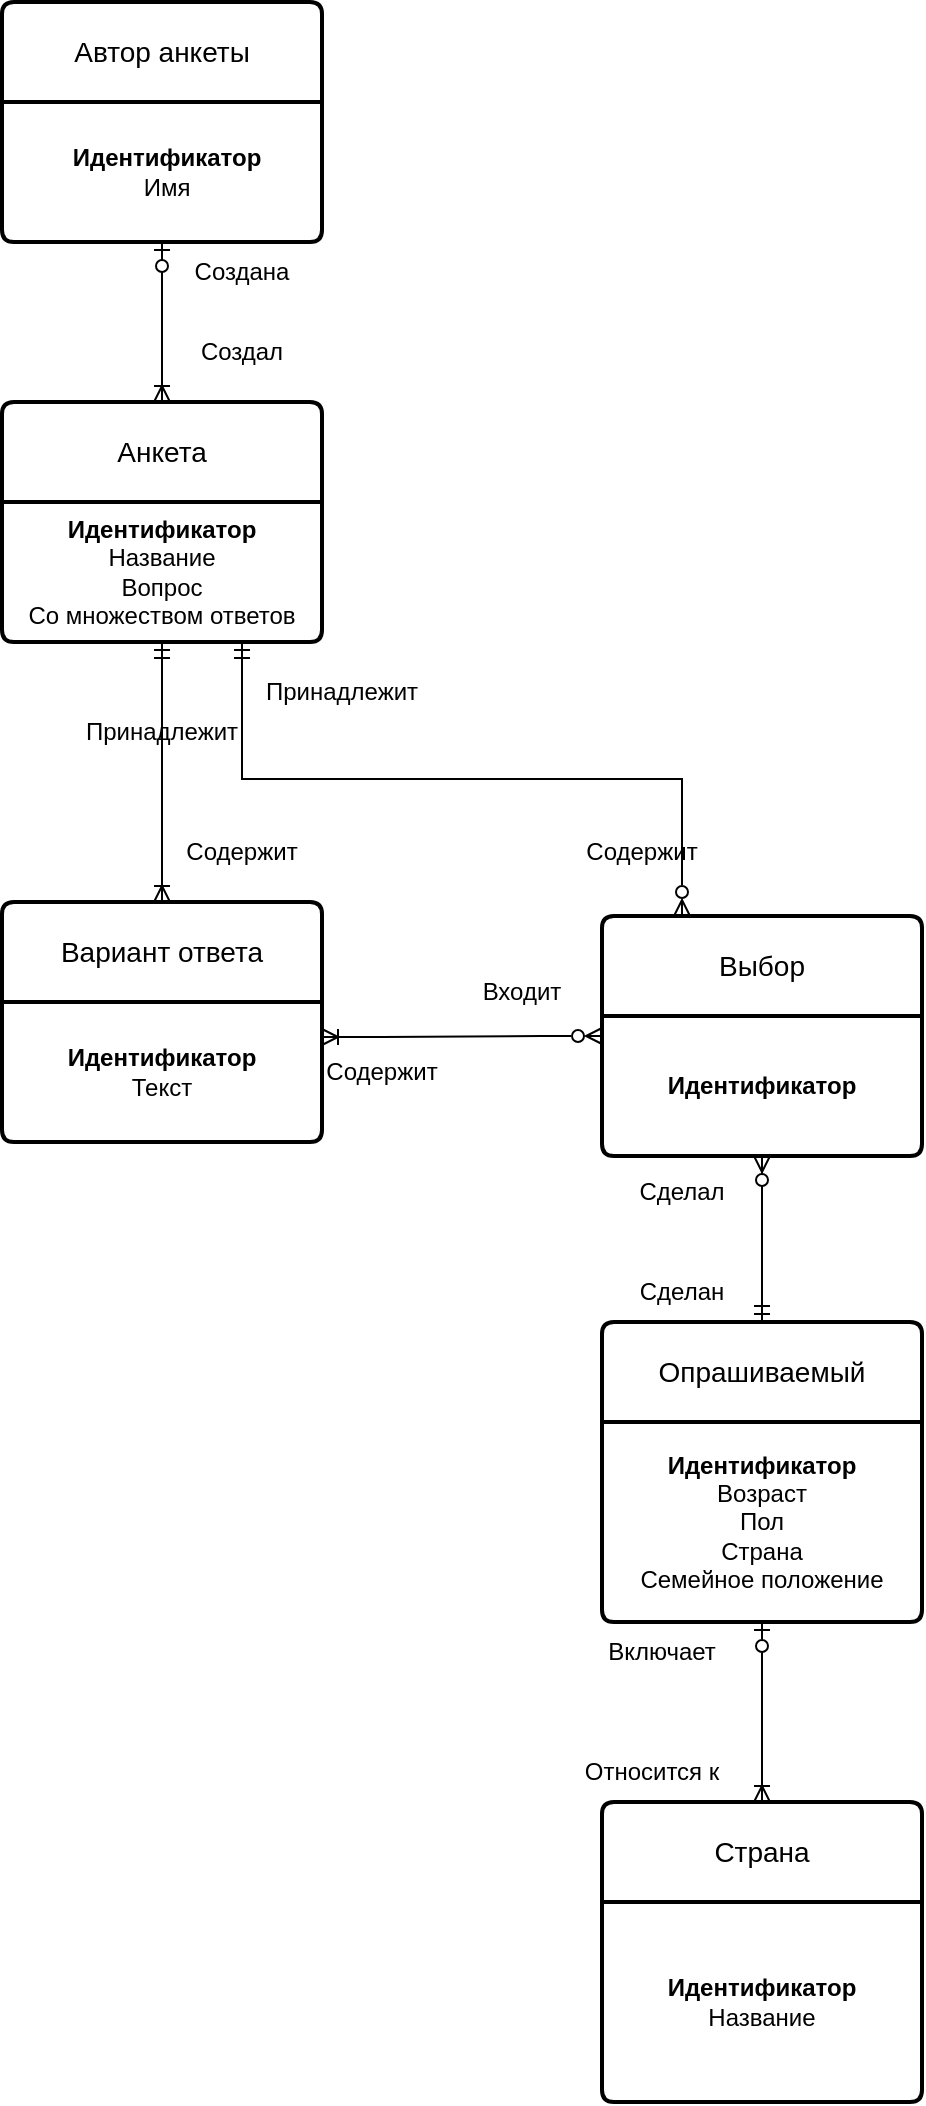 <mxfile version="21.7.5" type="device">
  <diagram name="Страница — 1" id="f6hGEiqehWqJjm9D5Dt2">
    <mxGraphModel dx="1379" dy="793" grid="1" gridSize="10" guides="1" tooltips="1" connect="1" arrows="1" fold="1" page="1" pageScale="1" pageWidth="827" pageHeight="1169" math="0" shadow="0">
      <root>
        <mxCell id="0" />
        <mxCell id="1" parent="0" />
        <mxCell id="mOeBLPz5S-SCBiEGiSE0-183" value="Автор анкеты" style="swimlane;childLayout=stackLayout;horizontal=1;startSize=50;horizontalStack=0;rounded=1;fontSize=14;fontStyle=0;strokeWidth=2;resizeParent=0;resizeLast=1;shadow=0;dashed=0;align=center;arcSize=4;whiteSpace=wrap;html=1;" parent="1" vertex="1">
          <mxGeometry x="280" y="20" width="160" height="120" as="geometry" />
        </mxCell>
        <mxCell id="mOeBLPz5S-SCBiEGiSE0-184" value="&lt;b&gt;Идентификатор&lt;/b&gt;&lt;br&gt;Имя" style="align=center;strokeColor=none;fillColor=none;spacingLeft=4;fontSize=12;verticalAlign=middle;resizable=0;rotatable=0;part=1;html=1;" parent="mOeBLPz5S-SCBiEGiSE0-183" vertex="1">
          <mxGeometry y="50" width="160" height="70" as="geometry" />
        </mxCell>
        <mxCell id="mOeBLPz5S-SCBiEGiSE0-185" value="" style="fontSize=12;html=1;endArrow=ERoneToMany;startArrow=ERzeroToOne;rounded=0;exitX=0.5;exitY=1;exitDx=0;exitDy=0;entryX=0.5;entryY=0;entryDx=0;entryDy=0;" parent="1" source="mOeBLPz5S-SCBiEGiSE0-184" target="mOeBLPz5S-SCBiEGiSE0-186" edge="1">
          <mxGeometry width="100" height="100" relative="1" as="geometry">
            <mxPoint x="490" y="550" as="sourcePoint" />
            <mxPoint x="600" y="480" as="targetPoint" />
          </mxGeometry>
        </mxCell>
        <mxCell id="mOeBLPz5S-SCBiEGiSE0-186" value="Анкета" style="swimlane;childLayout=stackLayout;horizontal=1;startSize=50;horizontalStack=0;rounded=1;fontSize=14;fontStyle=0;strokeWidth=2;resizeParent=0;resizeLast=1;shadow=0;dashed=0;align=center;arcSize=4;whiteSpace=wrap;html=1;" parent="1" vertex="1">
          <mxGeometry x="280" y="220" width="160" height="120" as="geometry" />
        </mxCell>
        <mxCell id="mOeBLPz5S-SCBiEGiSE0-223" value="&lt;b style=&quot;border-color: var(--border-color); text-align: left;&quot;&gt;Идентификатор&lt;/b&gt;&lt;br style=&quot;border-color: var(--border-color); text-align: left;&quot;&gt;Название&lt;br style=&quot;border-color: var(--border-color); text-align: left;&quot;&gt;&lt;span style=&quot;text-align: left;&quot;&gt;Вопрос&lt;br&gt;Со множеством ответов&lt;br&gt;&lt;/span&gt;" style="text;html=1;strokeColor=none;fillColor=none;align=center;verticalAlign=middle;whiteSpace=wrap;rounded=0;" parent="mOeBLPz5S-SCBiEGiSE0-186" vertex="1">
          <mxGeometry y="50" width="160" height="70" as="geometry" />
        </mxCell>
        <mxCell id="mOeBLPz5S-SCBiEGiSE0-190" value="Вариант ответа" style="swimlane;childLayout=stackLayout;horizontal=1;startSize=50;horizontalStack=0;rounded=1;fontSize=14;fontStyle=0;strokeWidth=2;resizeParent=0;resizeLast=1;shadow=0;dashed=0;align=center;arcSize=4;whiteSpace=wrap;html=1;" parent="1" vertex="1">
          <mxGeometry x="280" y="470" width="160" height="120" as="geometry" />
        </mxCell>
        <mxCell id="mOeBLPz5S-SCBiEGiSE0-225" value="&lt;span style=&quot;border-color: var(--border-color); text-align: left;&quot;&gt;&lt;b&gt;Идентификатор&lt;/b&gt;&lt;br&gt;Текст&lt;br&gt;&lt;/span&gt;" style="text;html=1;strokeColor=none;fillColor=none;align=center;verticalAlign=middle;whiteSpace=wrap;rounded=0;" parent="mOeBLPz5S-SCBiEGiSE0-190" vertex="1">
          <mxGeometry y="50" width="160" height="70" as="geometry" />
        </mxCell>
        <mxCell id="mOeBLPz5S-SCBiEGiSE0-194" value="Опрашиваемый" style="swimlane;childLayout=stackLayout;horizontal=1;startSize=50;horizontalStack=0;rounded=1;fontSize=14;fontStyle=0;strokeWidth=2;resizeParent=0;resizeLast=1;shadow=0;dashed=0;align=center;arcSize=4;whiteSpace=wrap;html=1;" parent="1" vertex="1">
          <mxGeometry x="580" y="680" width="160" height="150" as="geometry" />
        </mxCell>
        <mxCell id="mOeBLPz5S-SCBiEGiSE0-227" value="&lt;span style=&quot;border-color: var(--border-color); text-align: left;&quot;&gt;&lt;b&gt;Идентификатор&lt;/b&gt;&lt;br&gt;Возраст&lt;br&gt;Пол&lt;br&gt;Страна&lt;br&gt;Семейное положение&lt;br&gt;&lt;/span&gt;" style="text;html=1;strokeColor=none;fillColor=none;align=center;verticalAlign=middle;whiteSpace=wrap;rounded=0;" parent="mOeBLPz5S-SCBiEGiSE0-194" vertex="1">
          <mxGeometry y="50" width="160" height="100" as="geometry" />
        </mxCell>
        <mxCell id="mOeBLPz5S-SCBiEGiSE0-201" value="" style="fontSize=12;html=1;endArrow=ERoneToMany;startArrow=ERmandOne;rounded=0;exitX=0.5;exitY=1;exitDx=0;exitDy=0;entryX=0.5;entryY=0;entryDx=0;entryDy=0;" parent="1" source="mOeBLPz5S-SCBiEGiSE0-223" target="mOeBLPz5S-SCBiEGiSE0-190" edge="1">
          <mxGeometry width="100" height="100" relative="1" as="geometry">
            <mxPoint x="360" y="330" as="sourcePoint" />
            <mxPoint x="590" y="310" as="targetPoint" />
          </mxGeometry>
        </mxCell>
        <mxCell id="mOeBLPz5S-SCBiEGiSE0-206" value="Выбор" style="swimlane;childLayout=stackLayout;horizontal=1;startSize=50;horizontalStack=0;rounded=1;fontSize=14;fontStyle=0;strokeWidth=2;resizeParent=0;resizeLast=1;shadow=0;dashed=0;align=center;arcSize=4;whiteSpace=wrap;html=1;" parent="1" vertex="1">
          <mxGeometry x="580" y="477" width="160" height="120" as="geometry" />
        </mxCell>
        <mxCell id="mOeBLPz5S-SCBiEGiSE0-226" value="&lt;b style=&quot;border-color: var(--border-color); text-align: left;&quot;&gt;Идентификатор&lt;/b&gt;" style="text;html=1;strokeColor=none;fillColor=none;align=center;verticalAlign=middle;whiteSpace=wrap;rounded=0;" parent="mOeBLPz5S-SCBiEGiSE0-206" vertex="1">
          <mxGeometry y="50" width="160" height="70" as="geometry" />
        </mxCell>
        <mxCell id="mOeBLPz5S-SCBiEGiSE0-208" value="" style="edgeStyle=orthogonalEdgeStyle;fontSize=12;html=1;endArrow=ERzeroToMany;startArrow=ERmandOne;rounded=0;exitX=0.75;exitY=1;exitDx=0;exitDy=0;entryX=0.25;entryY=0;entryDx=0;entryDy=0;endFill=0;" parent="1" source="mOeBLPz5S-SCBiEGiSE0-223" target="mOeBLPz5S-SCBiEGiSE0-206" edge="1">
          <mxGeometry width="100" height="100" relative="1" as="geometry">
            <mxPoint x="400" y="330" as="sourcePoint" />
            <mxPoint x="720" y="350" as="targetPoint" />
          </mxGeometry>
        </mxCell>
        <mxCell id="mOeBLPz5S-SCBiEGiSE0-209" value="" style="edgeStyle=orthogonalEdgeStyle;fontSize=12;html=1;endArrow=ERzeroToMany;startArrow=ERmandOne;rounded=0;exitX=0.5;exitY=0;exitDx=0;exitDy=0;entryX=0.5;entryY=1;entryDx=0;entryDy=0;" parent="1" source="mOeBLPz5S-SCBiEGiSE0-194" target="mOeBLPz5S-SCBiEGiSE0-226" edge="1">
          <mxGeometry width="100" height="100" relative="1" as="geometry">
            <mxPoint x="350" y="740" as="sourcePoint" />
            <mxPoint x="550" y="590" as="targetPoint" />
          </mxGeometry>
        </mxCell>
        <mxCell id="mOeBLPz5S-SCBiEGiSE0-210" value="" style="edgeStyle=entityRelationEdgeStyle;fontSize=12;html=1;endArrow=ERzeroToMany;startArrow=ERoneToMany;rounded=0;exitX=1;exitY=0.25;exitDx=0;exitDy=0;entryX=0;entryY=0.5;entryDx=0;entryDy=0;endFill=0;" parent="1" target="mOeBLPz5S-SCBiEGiSE0-206" edge="1">
          <mxGeometry width="100" height="100" relative="1" as="geometry">
            <mxPoint x="440" y="537.5" as="sourcePoint" />
            <mxPoint x="510" y="538" as="targetPoint" />
          </mxGeometry>
        </mxCell>
        <mxCell id="UIpKedmihriB20lezXgJ-1" value="Создана" style="text;html=1;strokeColor=none;fillColor=none;align=center;verticalAlign=middle;whiteSpace=wrap;rounded=0;" parent="1" vertex="1">
          <mxGeometry x="360" y="140" width="80" height="30" as="geometry" />
        </mxCell>
        <mxCell id="UIpKedmihriB20lezXgJ-2" value="Создал" style="text;html=1;strokeColor=none;fillColor=none;align=center;verticalAlign=middle;whiteSpace=wrap;rounded=0;" parent="1" vertex="1">
          <mxGeometry x="370" y="180" width="60" height="30" as="geometry" />
        </mxCell>
        <mxCell id="UIpKedmihriB20lezXgJ-6" value="Принадлежит" style="text;html=1;strokeColor=none;fillColor=none;align=center;verticalAlign=middle;whiteSpace=wrap;rounded=0;" parent="1" vertex="1">
          <mxGeometry x="420" y="350" width="60" height="30" as="geometry" />
        </mxCell>
        <mxCell id="UIpKedmihriB20lezXgJ-7" value="Содержит" style="text;html=1;strokeColor=none;fillColor=none;align=center;verticalAlign=middle;whiteSpace=wrap;rounded=0;" parent="1" vertex="1">
          <mxGeometry x="570" y="430" width="60" height="30" as="geometry" />
        </mxCell>
        <mxCell id="UIpKedmihriB20lezXgJ-8" value="Содержит" style="text;html=1;strokeColor=none;fillColor=none;align=center;verticalAlign=middle;whiteSpace=wrap;rounded=0;" parent="1" vertex="1">
          <mxGeometry x="370" y="430" width="60" height="30" as="geometry" />
        </mxCell>
        <mxCell id="UIpKedmihriB20lezXgJ-9" value="Принадлежит" style="text;html=1;strokeColor=none;fillColor=none;align=center;verticalAlign=middle;whiteSpace=wrap;rounded=0;" parent="1" vertex="1">
          <mxGeometry x="330" y="370" width="60" height="30" as="geometry" />
        </mxCell>
        <mxCell id="UIpKedmihriB20lezXgJ-10" value="Сделан" style="text;html=1;strokeColor=none;fillColor=none;align=center;verticalAlign=middle;whiteSpace=wrap;rounded=0;" parent="1" vertex="1">
          <mxGeometry x="590" y="650" width="60" height="30" as="geometry" />
        </mxCell>
        <mxCell id="UIpKedmihriB20lezXgJ-12" value="Сделал" style="text;html=1;strokeColor=none;fillColor=none;align=center;verticalAlign=middle;whiteSpace=wrap;rounded=0;" parent="1" vertex="1">
          <mxGeometry x="590" y="600" width="60" height="30" as="geometry" />
        </mxCell>
        <mxCell id="UIpKedmihriB20lezXgJ-14" value="Входит" style="text;html=1;strokeColor=none;fillColor=none;align=center;verticalAlign=middle;whiteSpace=wrap;rounded=0;" parent="1" vertex="1">
          <mxGeometry x="510" y="500" width="60" height="30" as="geometry" />
        </mxCell>
        <mxCell id="UIpKedmihriB20lezXgJ-16" value="Содержит" style="text;html=1;strokeColor=none;fillColor=none;align=center;verticalAlign=middle;whiteSpace=wrap;rounded=0;" parent="1" vertex="1">
          <mxGeometry x="440" y="540" width="60" height="30" as="geometry" />
        </mxCell>
        <mxCell id="YNQnkvY1Ib5eSyqd-u5m-1" value="Страна" style="swimlane;childLayout=stackLayout;horizontal=1;startSize=50;horizontalStack=0;rounded=1;fontSize=14;fontStyle=0;strokeWidth=2;resizeParent=0;resizeLast=1;shadow=0;dashed=0;align=center;arcSize=4;whiteSpace=wrap;html=1;" vertex="1" parent="1">
          <mxGeometry x="580" y="920" width="160" height="150" as="geometry" />
        </mxCell>
        <mxCell id="YNQnkvY1Ib5eSyqd-u5m-2" value="&lt;span style=&quot;border-color: var(--border-color); text-align: left;&quot;&gt;&lt;b&gt;Идентификатор&lt;/b&gt;&lt;br&gt;Название&lt;br&gt;&lt;/span&gt;" style="text;html=1;strokeColor=none;fillColor=none;align=center;verticalAlign=middle;whiteSpace=wrap;rounded=0;" vertex="1" parent="YNQnkvY1Ib5eSyqd-u5m-1">
          <mxGeometry y="50" width="160" height="100" as="geometry" />
        </mxCell>
        <mxCell id="YNQnkvY1Ib5eSyqd-u5m-3" style="edgeStyle=orthogonalEdgeStyle;rounded=0;orthogonalLoop=1;jettySize=auto;html=1;exitX=0.5;exitY=1;exitDx=0;exitDy=0;entryX=0.5;entryY=0;entryDx=0;entryDy=0;startArrow=ERzeroToOne;startFill=0;endArrow=ERoneToMany;endFill=0;" edge="1" parent="1" source="mOeBLPz5S-SCBiEGiSE0-227" target="YNQnkvY1Ib5eSyqd-u5m-1">
          <mxGeometry relative="1" as="geometry" />
        </mxCell>
        <mxCell id="YNQnkvY1Ib5eSyqd-u5m-4" value="Включает" style="text;html=1;strokeColor=none;fillColor=none;align=center;verticalAlign=middle;whiteSpace=wrap;rounded=0;" vertex="1" parent="1">
          <mxGeometry x="580" y="830" width="60" height="30" as="geometry" />
        </mxCell>
        <mxCell id="YNQnkvY1Ib5eSyqd-u5m-5" value="Относится к" style="text;html=1;strokeColor=none;fillColor=none;align=center;verticalAlign=middle;whiteSpace=wrap;rounded=0;" vertex="1" parent="1">
          <mxGeometry x="570" y="890" width="70" height="30" as="geometry" />
        </mxCell>
      </root>
    </mxGraphModel>
  </diagram>
</mxfile>
